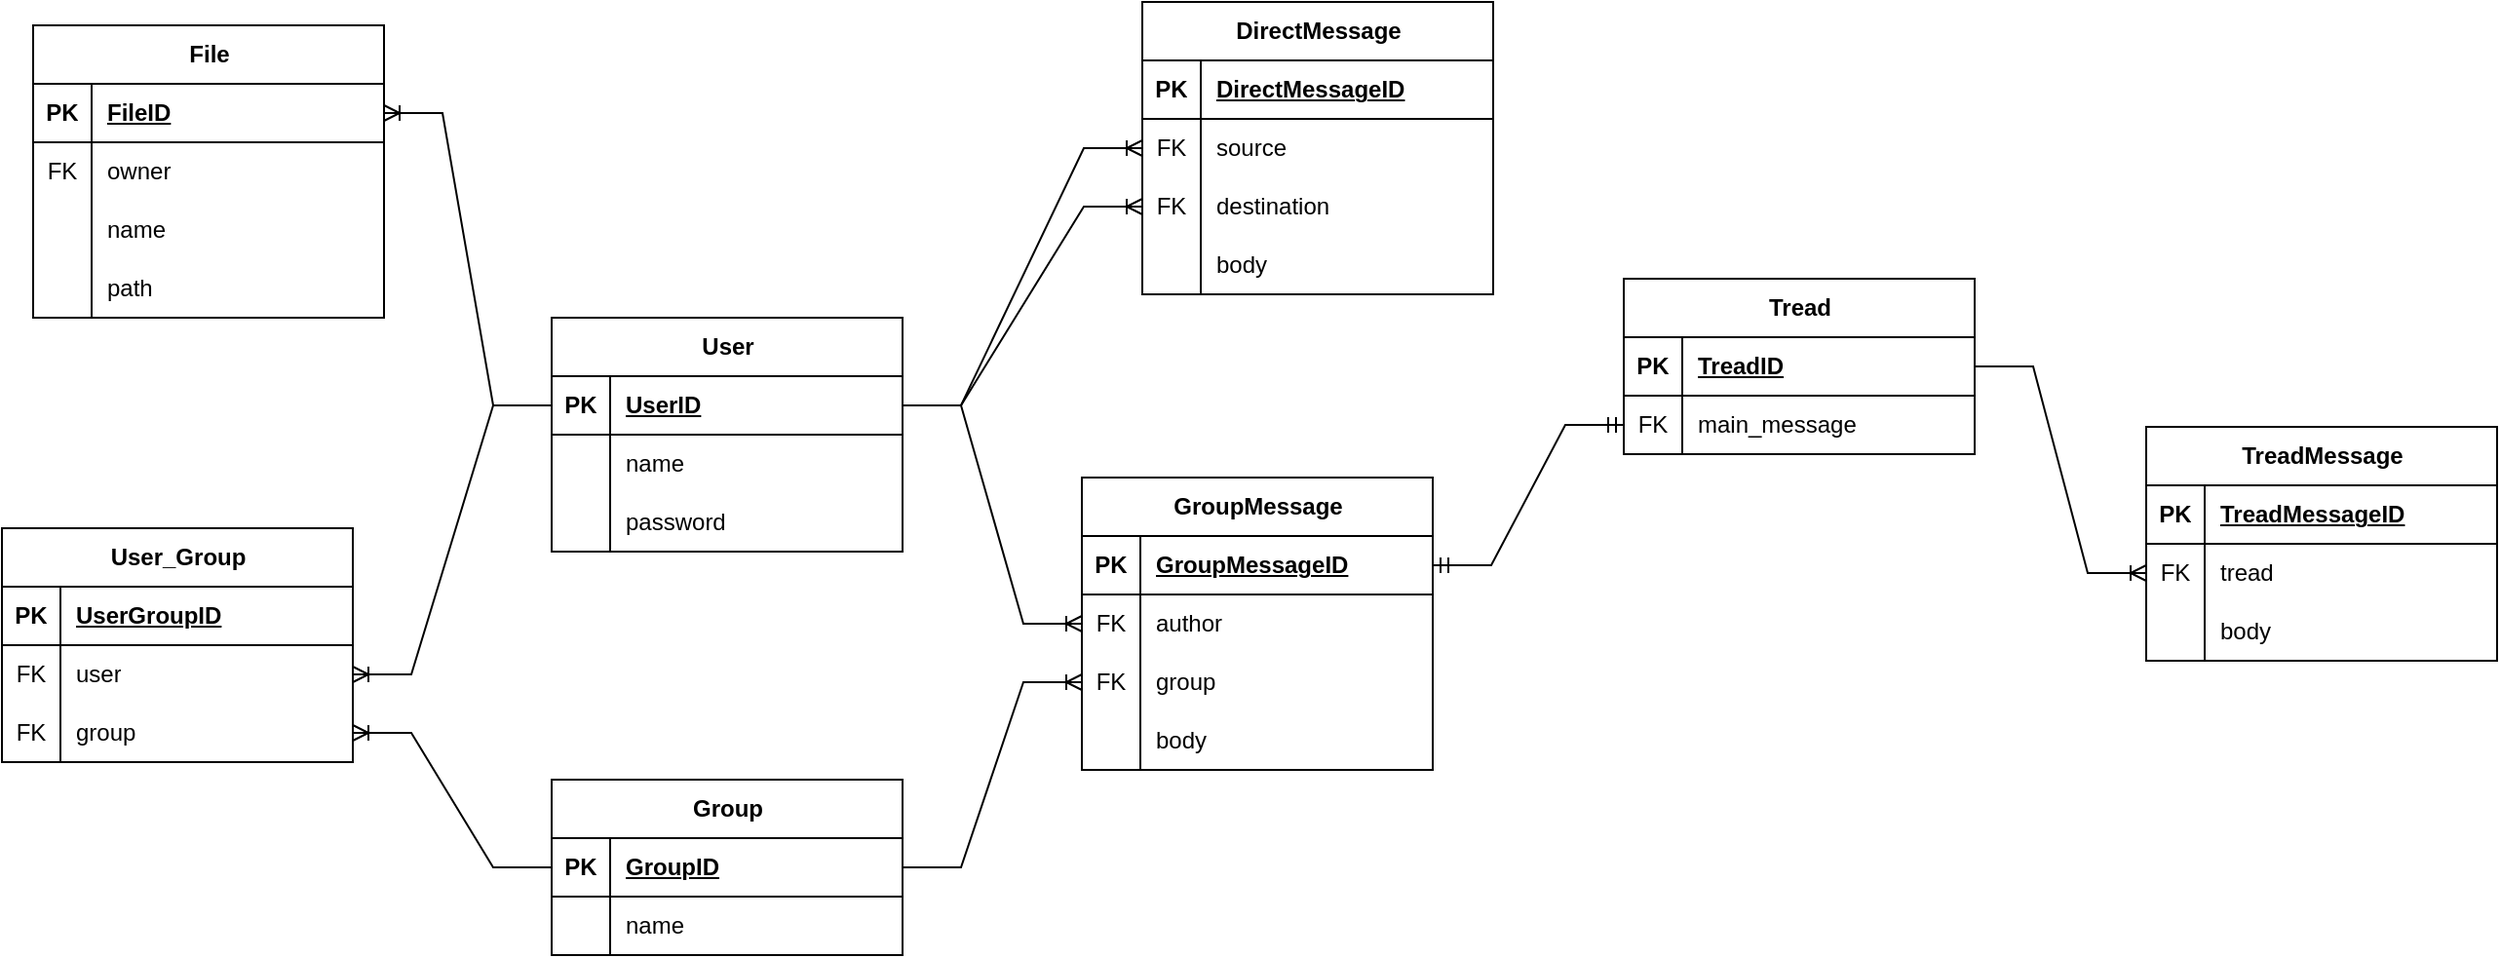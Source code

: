 <mxfile version="21.2.9" type="device">
  <diagram name="Страница 1" id="1nA0WZ2N4aNJdT7n0Q3k">
    <mxGraphModel dx="1812" dy="1139" grid="0" gridSize="10" guides="1" tooltips="1" connect="1" arrows="1" fold="1" page="0" pageScale="1" pageWidth="827" pageHeight="1169" math="0" shadow="0">
      <root>
        <mxCell id="0" />
        <mxCell id="1" parent="0" />
        <mxCell id="NtBwI1jEtirIIGO1JtB6-1" value="User" style="shape=table;startSize=30;container=1;collapsible=1;childLayout=tableLayout;fixedRows=1;rowLines=0;fontStyle=1;align=center;resizeLast=1;html=1;" vertex="1" parent="1">
          <mxGeometry x="191" y="149" width="180" height="120" as="geometry" />
        </mxCell>
        <mxCell id="NtBwI1jEtirIIGO1JtB6-2" value="" style="shape=tableRow;horizontal=0;startSize=0;swimlaneHead=0;swimlaneBody=0;fillColor=none;collapsible=0;dropTarget=0;points=[[0,0.5],[1,0.5]];portConstraint=eastwest;top=0;left=0;right=0;bottom=1;" vertex="1" parent="NtBwI1jEtirIIGO1JtB6-1">
          <mxGeometry y="30" width="180" height="30" as="geometry" />
        </mxCell>
        <mxCell id="NtBwI1jEtirIIGO1JtB6-3" value="PK" style="shape=partialRectangle;connectable=0;fillColor=none;top=0;left=0;bottom=0;right=0;fontStyle=1;overflow=hidden;whiteSpace=wrap;html=1;" vertex="1" parent="NtBwI1jEtirIIGO1JtB6-2">
          <mxGeometry width="30" height="30" as="geometry">
            <mxRectangle width="30" height="30" as="alternateBounds" />
          </mxGeometry>
        </mxCell>
        <mxCell id="NtBwI1jEtirIIGO1JtB6-4" value="UserID" style="shape=partialRectangle;connectable=0;fillColor=none;top=0;left=0;bottom=0;right=0;align=left;spacingLeft=6;fontStyle=5;overflow=hidden;whiteSpace=wrap;html=1;" vertex="1" parent="NtBwI1jEtirIIGO1JtB6-2">
          <mxGeometry x="30" width="150" height="30" as="geometry">
            <mxRectangle width="150" height="30" as="alternateBounds" />
          </mxGeometry>
        </mxCell>
        <mxCell id="NtBwI1jEtirIIGO1JtB6-5" value="" style="shape=tableRow;horizontal=0;startSize=0;swimlaneHead=0;swimlaneBody=0;fillColor=none;collapsible=0;dropTarget=0;points=[[0,0.5],[1,0.5]];portConstraint=eastwest;top=0;left=0;right=0;bottom=0;" vertex="1" parent="NtBwI1jEtirIIGO1JtB6-1">
          <mxGeometry y="60" width="180" height="30" as="geometry" />
        </mxCell>
        <mxCell id="NtBwI1jEtirIIGO1JtB6-6" value="" style="shape=partialRectangle;connectable=0;fillColor=none;top=0;left=0;bottom=0;right=0;editable=1;overflow=hidden;whiteSpace=wrap;html=1;" vertex="1" parent="NtBwI1jEtirIIGO1JtB6-5">
          <mxGeometry width="30" height="30" as="geometry">
            <mxRectangle width="30" height="30" as="alternateBounds" />
          </mxGeometry>
        </mxCell>
        <mxCell id="NtBwI1jEtirIIGO1JtB6-7" value="name" style="shape=partialRectangle;connectable=0;fillColor=none;top=0;left=0;bottom=0;right=0;align=left;spacingLeft=6;overflow=hidden;whiteSpace=wrap;html=1;" vertex="1" parent="NtBwI1jEtirIIGO1JtB6-5">
          <mxGeometry x="30" width="150" height="30" as="geometry">
            <mxRectangle width="150" height="30" as="alternateBounds" />
          </mxGeometry>
        </mxCell>
        <mxCell id="NtBwI1jEtirIIGO1JtB6-8" value="" style="shape=tableRow;horizontal=0;startSize=0;swimlaneHead=0;swimlaneBody=0;fillColor=none;collapsible=0;dropTarget=0;points=[[0,0.5],[1,0.5]];portConstraint=eastwest;top=0;left=0;right=0;bottom=0;" vertex="1" parent="NtBwI1jEtirIIGO1JtB6-1">
          <mxGeometry y="90" width="180" height="30" as="geometry" />
        </mxCell>
        <mxCell id="NtBwI1jEtirIIGO1JtB6-9" value="" style="shape=partialRectangle;connectable=0;fillColor=none;top=0;left=0;bottom=0;right=0;editable=1;overflow=hidden;whiteSpace=wrap;html=1;" vertex="1" parent="NtBwI1jEtirIIGO1JtB6-8">
          <mxGeometry width="30" height="30" as="geometry">
            <mxRectangle width="30" height="30" as="alternateBounds" />
          </mxGeometry>
        </mxCell>
        <mxCell id="NtBwI1jEtirIIGO1JtB6-10" value="password" style="shape=partialRectangle;connectable=0;fillColor=none;top=0;left=0;bottom=0;right=0;align=left;spacingLeft=6;overflow=hidden;whiteSpace=wrap;html=1;" vertex="1" parent="NtBwI1jEtirIIGO1JtB6-8">
          <mxGeometry x="30" width="150" height="30" as="geometry">
            <mxRectangle width="150" height="30" as="alternateBounds" />
          </mxGeometry>
        </mxCell>
        <mxCell id="NtBwI1jEtirIIGO1JtB6-14" value="Group" style="shape=table;startSize=30;container=1;collapsible=1;childLayout=tableLayout;fixedRows=1;rowLines=0;fontStyle=1;align=center;resizeLast=1;html=1;" vertex="1" parent="1">
          <mxGeometry x="191" y="386" width="180" height="90" as="geometry" />
        </mxCell>
        <mxCell id="NtBwI1jEtirIIGO1JtB6-15" value="" style="shape=tableRow;horizontal=0;startSize=0;swimlaneHead=0;swimlaneBody=0;fillColor=none;collapsible=0;dropTarget=0;points=[[0,0.5],[1,0.5]];portConstraint=eastwest;top=0;left=0;right=0;bottom=1;" vertex="1" parent="NtBwI1jEtirIIGO1JtB6-14">
          <mxGeometry y="30" width="180" height="30" as="geometry" />
        </mxCell>
        <mxCell id="NtBwI1jEtirIIGO1JtB6-16" value="PK" style="shape=partialRectangle;connectable=0;fillColor=none;top=0;left=0;bottom=0;right=0;fontStyle=1;overflow=hidden;whiteSpace=wrap;html=1;" vertex="1" parent="NtBwI1jEtirIIGO1JtB6-15">
          <mxGeometry width="30" height="30" as="geometry">
            <mxRectangle width="30" height="30" as="alternateBounds" />
          </mxGeometry>
        </mxCell>
        <mxCell id="NtBwI1jEtirIIGO1JtB6-17" value="GroupID" style="shape=partialRectangle;connectable=0;fillColor=none;top=0;left=0;bottom=0;right=0;align=left;spacingLeft=6;fontStyle=5;overflow=hidden;whiteSpace=wrap;html=1;" vertex="1" parent="NtBwI1jEtirIIGO1JtB6-15">
          <mxGeometry x="30" width="150" height="30" as="geometry">
            <mxRectangle width="150" height="30" as="alternateBounds" />
          </mxGeometry>
        </mxCell>
        <mxCell id="NtBwI1jEtirIIGO1JtB6-18" value="" style="shape=tableRow;horizontal=0;startSize=0;swimlaneHead=0;swimlaneBody=0;fillColor=none;collapsible=0;dropTarget=0;points=[[0,0.5],[1,0.5]];portConstraint=eastwest;top=0;left=0;right=0;bottom=0;" vertex="1" parent="NtBwI1jEtirIIGO1JtB6-14">
          <mxGeometry y="60" width="180" height="30" as="geometry" />
        </mxCell>
        <mxCell id="NtBwI1jEtirIIGO1JtB6-19" value="" style="shape=partialRectangle;connectable=0;fillColor=none;top=0;left=0;bottom=0;right=0;editable=1;overflow=hidden;whiteSpace=wrap;html=1;" vertex="1" parent="NtBwI1jEtirIIGO1JtB6-18">
          <mxGeometry width="30" height="30" as="geometry">
            <mxRectangle width="30" height="30" as="alternateBounds" />
          </mxGeometry>
        </mxCell>
        <mxCell id="NtBwI1jEtirIIGO1JtB6-20" value="name" style="shape=partialRectangle;connectable=0;fillColor=none;top=0;left=0;bottom=0;right=0;align=left;spacingLeft=6;overflow=hidden;whiteSpace=wrap;html=1;" vertex="1" parent="NtBwI1jEtirIIGO1JtB6-18">
          <mxGeometry x="30" width="150" height="30" as="geometry">
            <mxRectangle width="150" height="30" as="alternateBounds" />
          </mxGeometry>
        </mxCell>
        <mxCell id="NtBwI1jEtirIIGO1JtB6-27" value="GroupMessage" style="shape=table;startSize=30;container=1;collapsible=1;childLayout=tableLayout;fixedRows=1;rowLines=0;fontStyle=1;align=center;resizeLast=1;html=1;" vertex="1" parent="1">
          <mxGeometry x="463" y="231" width="180" height="150" as="geometry" />
        </mxCell>
        <mxCell id="NtBwI1jEtirIIGO1JtB6-28" value="" style="shape=tableRow;horizontal=0;startSize=0;swimlaneHead=0;swimlaneBody=0;fillColor=none;collapsible=0;dropTarget=0;points=[[0,0.5],[1,0.5]];portConstraint=eastwest;top=0;left=0;right=0;bottom=1;" vertex="1" parent="NtBwI1jEtirIIGO1JtB6-27">
          <mxGeometry y="30" width="180" height="30" as="geometry" />
        </mxCell>
        <mxCell id="NtBwI1jEtirIIGO1JtB6-29" value="PK" style="shape=partialRectangle;connectable=0;fillColor=none;top=0;left=0;bottom=0;right=0;fontStyle=1;overflow=hidden;whiteSpace=wrap;html=1;" vertex="1" parent="NtBwI1jEtirIIGO1JtB6-28">
          <mxGeometry width="30" height="30" as="geometry">
            <mxRectangle width="30" height="30" as="alternateBounds" />
          </mxGeometry>
        </mxCell>
        <mxCell id="NtBwI1jEtirIIGO1JtB6-30" value="GroupMessageID" style="shape=partialRectangle;connectable=0;fillColor=none;top=0;left=0;bottom=0;right=0;align=left;spacingLeft=6;fontStyle=5;overflow=hidden;whiteSpace=wrap;html=1;" vertex="1" parent="NtBwI1jEtirIIGO1JtB6-28">
          <mxGeometry x="30" width="150" height="30" as="geometry">
            <mxRectangle width="150" height="30" as="alternateBounds" />
          </mxGeometry>
        </mxCell>
        <mxCell id="NtBwI1jEtirIIGO1JtB6-40" value="" style="shape=tableRow;horizontal=0;startSize=0;swimlaneHead=0;swimlaneBody=0;fillColor=none;collapsible=0;dropTarget=0;points=[[0,0.5],[1,0.5]];portConstraint=eastwest;top=0;left=0;right=0;bottom=0;" vertex="1" parent="NtBwI1jEtirIIGO1JtB6-27">
          <mxGeometry y="60" width="180" height="30" as="geometry" />
        </mxCell>
        <mxCell id="NtBwI1jEtirIIGO1JtB6-41" value="FK" style="shape=partialRectangle;connectable=0;fillColor=none;top=0;left=0;bottom=0;right=0;fontStyle=0;overflow=hidden;whiteSpace=wrap;html=1;" vertex="1" parent="NtBwI1jEtirIIGO1JtB6-40">
          <mxGeometry width="30" height="30" as="geometry">
            <mxRectangle width="30" height="30" as="alternateBounds" />
          </mxGeometry>
        </mxCell>
        <mxCell id="NtBwI1jEtirIIGO1JtB6-42" value="author" style="shape=partialRectangle;connectable=0;fillColor=none;top=0;left=0;bottom=0;right=0;align=left;spacingLeft=6;fontStyle=0;overflow=hidden;whiteSpace=wrap;html=1;" vertex="1" parent="NtBwI1jEtirIIGO1JtB6-40">
          <mxGeometry x="30" width="150" height="30" as="geometry">
            <mxRectangle width="150" height="30" as="alternateBounds" />
          </mxGeometry>
        </mxCell>
        <mxCell id="NtBwI1jEtirIIGO1JtB6-45" value="" style="shape=tableRow;horizontal=0;startSize=0;swimlaneHead=0;swimlaneBody=0;fillColor=none;collapsible=0;dropTarget=0;points=[[0,0.5],[1,0.5]];portConstraint=eastwest;top=0;left=0;right=0;bottom=0;" vertex="1" parent="NtBwI1jEtirIIGO1JtB6-27">
          <mxGeometry y="90" width="180" height="30" as="geometry" />
        </mxCell>
        <mxCell id="NtBwI1jEtirIIGO1JtB6-46" value="FK" style="shape=partialRectangle;connectable=0;fillColor=none;top=0;left=0;bottom=0;right=0;fontStyle=0;overflow=hidden;whiteSpace=wrap;html=1;" vertex="1" parent="NtBwI1jEtirIIGO1JtB6-45">
          <mxGeometry width="30" height="30" as="geometry">
            <mxRectangle width="30" height="30" as="alternateBounds" />
          </mxGeometry>
        </mxCell>
        <mxCell id="NtBwI1jEtirIIGO1JtB6-47" value="group" style="shape=partialRectangle;connectable=0;fillColor=none;top=0;left=0;bottom=0;right=0;align=left;spacingLeft=6;fontStyle=0;overflow=hidden;whiteSpace=wrap;html=1;" vertex="1" parent="NtBwI1jEtirIIGO1JtB6-45">
          <mxGeometry x="30" width="150" height="30" as="geometry">
            <mxRectangle width="150" height="30" as="alternateBounds" />
          </mxGeometry>
        </mxCell>
        <mxCell id="NtBwI1jEtirIIGO1JtB6-31" value="" style="shape=tableRow;horizontal=0;startSize=0;swimlaneHead=0;swimlaneBody=0;fillColor=none;collapsible=0;dropTarget=0;points=[[0,0.5],[1,0.5]];portConstraint=eastwest;top=0;left=0;right=0;bottom=0;" vertex="1" parent="NtBwI1jEtirIIGO1JtB6-27">
          <mxGeometry y="120" width="180" height="30" as="geometry" />
        </mxCell>
        <mxCell id="NtBwI1jEtirIIGO1JtB6-32" value="" style="shape=partialRectangle;connectable=0;fillColor=none;top=0;left=0;bottom=0;right=0;editable=1;overflow=hidden;whiteSpace=wrap;html=1;" vertex="1" parent="NtBwI1jEtirIIGO1JtB6-31">
          <mxGeometry width="30" height="30" as="geometry">
            <mxRectangle width="30" height="30" as="alternateBounds" />
          </mxGeometry>
        </mxCell>
        <mxCell id="NtBwI1jEtirIIGO1JtB6-33" value="body" style="shape=partialRectangle;connectable=0;fillColor=none;top=0;left=0;bottom=0;right=0;align=left;spacingLeft=6;overflow=hidden;whiteSpace=wrap;html=1;" vertex="1" parent="NtBwI1jEtirIIGO1JtB6-31">
          <mxGeometry x="30" width="150" height="30" as="geometry">
            <mxRectangle width="150" height="30" as="alternateBounds" />
          </mxGeometry>
        </mxCell>
        <mxCell id="NtBwI1jEtirIIGO1JtB6-44" value="" style="edgeStyle=entityRelationEdgeStyle;fontSize=12;html=1;endArrow=ERoneToMany;rounded=0;" edge="1" parent="1" source="NtBwI1jEtirIIGO1JtB6-2" target="NtBwI1jEtirIIGO1JtB6-40">
          <mxGeometry width="100" height="100" relative="1" as="geometry">
            <mxPoint x="463" y="516" as="sourcePoint" />
            <mxPoint x="563" y="416" as="targetPoint" />
          </mxGeometry>
        </mxCell>
        <mxCell id="NtBwI1jEtirIIGO1JtB6-48" value="" style="edgeStyle=entityRelationEdgeStyle;fontSize=12;html=1;endArrow=ERoneToMany;rounded=0;" edge="1" parent="1" source="NtBwI1jEtirIIGO1JtB6-15" target="NtBwI1jEtirIIGO1JtB6-45">
          <mxGeometry width="100" height="100" relative="1" as="geometry">
            <mxPoint x="469" y="557" as="sourcePoint" />
            <mxPoint x="569" y="457" as="targetPoint" />
          </mxGeometry>
        </mxCell>
        <mxCell id="NtBwI1jEtirIIGO1JtB6-49" value="Tread" style="shape=table;startSize=30;container=1;collapsible=1;childLayout=tableLayout;fixedRows=1;rowLines=0;fontStyle=1;align=center;resizeLast=1;html=1;" vertex="1" parent="1">
          <mxGeometry x="741" y="129" width="180" height="90" as="geometry" />
        </mxCell>
        <mxCell id="NtBwI1jEtirIIGO1JtB6-50" value="" style="shape=tableRow;horizontal=0;startSize=0;swimlaneHead=0;swimlaneBody=0;fillColor=none;collapsible=0;dropTarget=0;points=[[0,0.5],[1,0.5]];portConstraint=eastwest;top=0;left=0;right=0;bottom=1;" vertex="1" parent="NtBwI1jEtirIIGO1JtB6-49">
          <mxGeometry y="30" width="180" height="30" as="geometry" />
        </mxCell>
        <mxCell id="NtBwI1jEtirIIGO1JtB6-51" value="PK" style="shape=partialRectangle;connectable=0;fillColor=none;top=0;left=0;bottom=0;right=0;fontStyle=1;overflow=hidden;whiteSpace=wrap;html=1;" vertex="1" parent="NtBwI1jEtirIIGO1JtB6-50">
          <mxGeometry width="30" height="30" as="geometry">
            <mxRectangle width="30" height="30" as="alternateBounds" />
          </mxGeometry>
        </mxCell>
        <mxCell id="NtBwI1jEtirIIGO1JtB6-52" value="TreadID" style="shape=partialRectangle;connectable=0;fillColor=none;top=0;left=0;bottom=0;right=0;align=left;spacingLeft=6;fontStyle=5;overflow=hidden;whiteSpace=wrap;html=1;" vertex="1" parent="NtBwI1jEtirIIGO1JtB6-50">
          <mxGeometry x="30" width="150" height="30" as="geometry">
            <mxRectangle width="150" height="30" as="alternateBounds" />
          </mxGeometry>
        </mxCell>
        <mxCell id="NtBwI1jEtirIIGO1JtB6-62" value="" style="shape=tableRow;horizontal=0;startSize=0;swimlaneHead=0;swimlaneBody=0;fillColor=none;collapsible=0;dropTarget=0;points=[[0,0.5],[1,0.5]];portConstraint=eastwest;top=0;left=0;right=0;bottom=0;" vertex="1" parent="NtBwI1jEtirIIGO1JtB6-49">
          <mxGeometry y="60" width="180" height="30" as="geometry" />
        </mxCell>
        <mxCell id="NtBwI1jEtirIIGO1JtB6-63" value="FK" style="shape=partialRectangle;connectable=0;fillColor=none;top=0;left=0;bottom=0;right=0;fontStyle=0;overflow=hidden;whiteSpace=wrap;html=1;" vertex="1" parent="NtBwI1jEtirIIGO1JtB6-62">
          <mxGeometry width="30" height="30" as="geometry">
            <mxRectangle width="30" height="30" as="alternateBounds" />
          </mxGeometry>
        </mxCell>
        <mxCell id="NtBwI1jEtirIIGO1JtB6-64" value="main_message" style="shape=partialRectangle;connectable=0;fillColor=none;top=0;left=0;bottom=0;right=0;align=left;spacingLeft=6;fontStyle=0;overflow=hidden;whiteSpace=wrap;html=1;" vertex="1" parent="NtBwI1jEtirIIGO1JtB6-62">
          <mxGeometry x="30" width="150" height="30" as="geometry">
            <mxRectangle width="150" height="30" as="alternateBounds" />
          </mxGeometry>
        </mxCell>
        <mxCell id="NtBwI1jEtirIIGO1JtB6-66" value="" style="edgeStyle=entityRelationEdgeStyle;fontSize=12;html=1;endArrow=ERmandOne;startArrow=ERmandOne;rounded=0;" edge="1" parent="1" source="NtBwI1jEtirIIGO1JtB6-28" target="NtBwI1jEtirIIGO1JtB6-62">
          <mxGeometry width="100" height="100" relative="1" as="geometry">
            <mxPoint x="765" y="381" as="sourcePoint" />
            <mxPoint x="865" y="281" as="targetPoint" />
          </mxGeometry>
        </mxCell>
        <mxCell id="NtBwI1jEtirIIGO1JtB6-67" value="TreadMessage" style="shape=table;startSize=30;container=1;collapsible=1;childLayout=tableLayout;fixedRows=1;rowLines=0;fontStyle=1;align=center;resizeLast=1;html=1;" vertex="1" parent="1">
          <mxGeometry x="1009" y="205" width="180" height="120" as="geometry" />
        </mxCell>
        <mxCell id="NtBwI1jEtirIIGO1JtB6-68" value="" style="shape=tableRow;horizontal=0;startSize=0;swimlaneHead=0;swimlaneBody=0;fillColor=none;collapsible=0;dropTarget=0;points=[[0,0.5],[1,0.5]];portConstraint=eastwest;top=0;left=0;right=0;bottom=1;" vertex="1" parent="NtBwI1jEtirIIGO1JtB6-67">
          <mxGeometry y="30" width="180" height="30" as="geometry" />
        </mxCell>
        <mxCell id="NtBwI1jEtirIIGO1JtB6-69" value="PK" style="shape=partialRectangle;connectable=0;fillColor=none;top=0;left=0;bottom=0;right=0;fontStyle=1;overflow=hidden;whiteSpace=wrap;html=1;" vertex="1" parent="NtBwI1jEtirIIGO1JtB6-68">
          <mxGeometry width="30" height="30" as="geometry">
            <mxRectangle width="30" height="30" as="alternateBounds" />
          </mxGeometry>
        </mxCell>
        <mxCell id="NtBwI1jEtirIIGO1JtB6-70" value="TreadMessageID" style="shape=partialRectangle;connectable=0;fillColor=none;top=0;left=0;bottom=0;right=0;align=left;spacingLeft=6;fontStyle=5;overflow=hidden;whiteSpace=wrap;html=1;" vertex="1" parent="NtBwI1jEtirIIGO1JtB6-68">
          <mxGeometry x="30" width="150" height="30" as="geometry">
            <mxRectangle width="150" height="30" as="alternateBounds" />
          </mxGeometry>
        </mxCell>
        <mxCell id="NtBwI1jEtirIIGO1JtB6-80" value="" style="shape=tableRow;horizontal=0;startSize=0;swimlaneHead=0;swimlaneBody=0;fillColor=none;collapsible=0;dropTarget=0;points=[[0,0.5],[1,0.5]];portConstraint=eastwest;top=0;left=0;right=0;bottom=0;" vertex="1" parent="NtBwI1jEtirIIGO1JtB6-67">
          <mxGeometry y="60" width="180" height="30" as="geometry" />
        </mxCell>
        <mxCell id="NtBwI1jEtirIIGO1JtB6-81" value="FK" style="shape=partialRectangle;connectable=0;fillColor=none;top=0;left=0;bottom=0;right=0;fontStyle=0;overflow=hidden;whiteSpace=wrap;html=1;" vertex="1" parent="NtBwI1jEtirIIGO1JtB6-80">
          <mxGeometry width="30" height="30" as="geometry">
            <mxRectangle width="30" height="30" as="alternateBounds" />
          </mxGeometry>
        </mxCell>
        <mxCell id="NtBwI1jEtirIIGO1JtB6-82" value="tread" style="shape=partialRectangle;connectable=0;fillColor=none;top=0;left=0;bottom=0;right=0;align=left;spacingLeft=6;fontStyle=0;overflow=hidden;whiteSpace=wrap;html=1;" vertex="1" parent="NtBwI1jEtirIIGO1JtB6-80">
          <mxGeometry x="30" width="150" height="30" as="geometry">
            <mxRectangle width="150" height="30" as="alternateBounds" />
          </mxGeometry>
        </mxCell>
        <mxCell id="NtBwI1jEtirIIGO1JtB6-71" value="" style="shape=tableRow;horizontal=0;startSize=0;swimlaneHead=0;swimlaneBody=0;fillColor=none;collapsible=0;dropTarget=0;points=[[0,0.5],[1,0.5]];portConstraint=eastwest;top=0;left=0;right=0;bottom=0;" vertex="1" parent="NtBwI1jEtirIIGO1JtB6-67">
          <mxGeometry y="90" width="180" height="30" as="geometry" />
        </mxCell>
        <mxCell id="NtBwI1jEtirIIGO1JtB6-72" value="" style="shape=partialRectangle;connectable=0;fillColor=none;top=0;left=0;bottom=0;right=0;editable=1;overflow=hidden;whiteSpace=wrap;html=1;" vertex="1" parent="NtBwI1jEtirIIGO1JtB6-71">
          <mxGeometry width="30" height="30" as="geometry">
            <mxRectangle width="30" height="30" as="alternateBounds" />
          </mxGeometry>
        </mxCell>
        <mxCell id="NtBwI1jEtirIIGO1JtB6-73" value="body" style="shape=partialRectangle;connectable=0;fillColor=none;top=0;left=0;bottom=0;right=0;align=left;spacingLeft=6;overflow=hidden;whiteSpace=wrap;html=1;" vertex="1" parent="NtBwI1jEtirIIGO1JtB6-71">
          <mxGeometry x="30" width="150" height="30" as="geometry">
            <mxRectangle width="150" height="30" as="alternateBounds" />
          </mxGeometry>
        </mxCell>
        <mxCell id="NtBwI1jEtirIIGO1JtB6-83" value="" style="edgeStyle=entityRelationEdgeStyle;fontSize=12;html=1;endArrow=ERoneToMany;rounded=0;" edge="1" parent="1" source="NtBwI1jEtirIIGO1JtB6-50" target="NtBwI1jEtirIIGO1JtB6-80">
          <mxGeometry width="100" height="100" relative="1" as="geometry">
            <mxPoint x="784" y="481" as="sourcePoint" />
            <mxPoint x="884" y="381" as="targetPoint" />
          </mxGeometry>
        </mxCell>
        <mxCell id="NtBwI1jEtirIIGO1JtB6-84" value="DirectMessage" style="shape=table;startSize=30;container=1;collapsible=1;childLayout=tableLayout;fixedRows=1;rowLines=0;fontStyle=1;align=center;resizeLast=1;html=1;" vertex="1" parent="1">
          <mxGeometry x="494" y="-13" width="180" height="150" as="geometry" />
        </mxCell>
        <mxCell id="NtBwI1jEtirIIGO1JtB6-85" value="" style="shape=tableRow;horizontal=0;startSize=0;swimlaneHead=0;swimlaneBody=0;fillColor=none;collapsible=0;dropTarget=0;points=[[0,0.5],[1,0.5]];portConstraint=eastwest;top=0;left=0;right=0;bottom=1;" vertex="1" parent="NtBwI1jEtirIIGO1JtB6-84">
          <mxGeometry y="30" width="180" height="30" as="geometry" />
        </mxCell>
        <mxCell id="NtBwI1jEtirIIGO1JtB6-86" value="PK" style="shape=partialRectangle;connectable=0;fillColor=none;top=0;left=0;bottom=0;right=0;fontStyle=1;overflow=hidden;whiteSpace=wrap;html=1;" vertex="1" parent="NtBwI1jEtirIIGO1JtB6-85">
          <mxGeometry width="30" height="30" as="geometry">
            <mxRectangle width="30" height="30" as="alternateBounds" />
          </mxGeometry>
        </mxCell>
        <mxCell id="NtBwI1jEtirIIGO1JtB6-87" value="DirectMessageID" style="shape=partialRectangle;connectable=0;fillColor=none;top=0;left=0;bottom=0;right=0;align=left;spacingLeft=6;fontStyle=5;overflow=hidden;whiteSpace=wrap;html=1;" vertex="1" parent="NtBwI1jEtirIIGO1JtB6-85">
          <mxGeometry x="30" width="150" height="30" as="geometry">
            <mxRectangle width="150" height="30" as="alternateBounds" />
          </mxGeometry>
        </mxCell>
        <mxCell id="NtBwI1jEtirIIGO1JtB6-97" value="" style="shape=tableRow;horizontal=0;startSize=0;swimlaneHead=0;swimlaneBody=0;fillColor=none;collapsible=0;dropTarget=0;points=[[0,0.5],[1,0.5]];portConstraint=eastwest;top=0;left=0;right=0;bottom=0;" vertex="1" parent="NtBwI1jEtirIIGO1JtB6-84">
          <mxGeometry y="60" width="180" height="30" as="geometry" />
        </mxCell>
        <mxCell id="NtBwI1jEtirIIGO1JtB6-98" value="FK" style="shape=partialRectangle;connectable=0;fillColor=none;top=0;left=0;bottom=0;right=0;fontStyle=0;overflow=hidden;whiteSpace=wrap;html=1;" vertex="1" parent="NtBwI1jEtirIIGO1JtB6-97">
          <mxGeometry width="30" height="30" as="geometry">
            <mxRectangle width="30" height="30" as="alternateBounds" />
          </mxGeometry>
        </mxCell>
        <mxCell id="NtBwI1jEtirIIGO1JtB6-99" value="source" style="shape=partialRectangle;connectable=0;fillColor=none;top=0;left=0;bottom=0;right=0;align=left;spacingLeft=6;fontStyle=0;overflow=hidden;whiteSpace=wrap;html=1;" vertex="1" parent="NtBwI1jEtirIIGO1JtB6-97">
          <mxGeometry x="30" width="150" height="30" as="geometry">
            <mxRectangle width="150" height="30" as="alternateBounds" />
          </mxGeometry>
        </mxCell>
        <mxCell id="NtBwI1jEtirIIGO1JtB6-100" value="" style="shape=tableRow;horizontal=0;startSize=0;swimlaneHead=0;swimlaneBody=0;fillColor=none;collapsible=0;dropTarget=0;points=[[0,0.5],[1,0.5]];portConstraint=eastwest;top=0;left=0;right=0;bottom=0;" vertex="1" parent="NtBwI1jEtirIIGO1JtB6-84">
          <mxGeometry y="90" width="180" height="30" as="geometry" />
        </mxCell>
        <mxCell id="NtBwI1jEtirIIGO1JtB6-101" value="FK" style="shape=partialRectangle;connectable=0;fillColor=none;top=0;left=0;bottom=0;right=0;fontStyle=0;overflow=hidden;whiteSpace=wrap;html=1;" vertex="1" parent="NtBwI1jEtirIIGO1JtB6-100">
          <mxGeometry width="30" height="30" as="geometry">
            <mxRectangle width="30" height="30" as="alternateBounds" />
          </mxGeometry>
        </mxCell>
        <mxCell id="NtBwI1jEtirIIGO1JtB6-102" value="destination" style="shape=partialRectangle;connectable=0;fillColor=none;top=0;left=0;bottom=0;right=0;align=left;spacingLeft=6;fontStyle=0;overflow=hidden;whiteSpace=wrap;html=1;" vertex="1" parent="NtBwI1jEtirIIGO1JtB6-100">
          <mxGeometry x="30" width="150" height="30" as="geometry">
            <mxRectangle width="150" height="30" as="alternateBounds" />
          </mxGeometry>
        </mxCell>
        <mxCell id="NtBwI1jEtirIIGO1JtB6-88" value="" style="shape=tableRow;horizontal=0;startSize=0;swimlaneHead=0;swimlaneBody=0;fillColor=none;collapsible=0;dropTarget=0;points=[[0,0.5],[1,0.5]];portConstraint=eastwest;top=0;left=0;right=0;bottom=0;" vertex="1" parent="NtBwI1jEtirIIGO1JtB6-84">
          <mxGeometry y="120" width="180" height="30" as="geometry" />
        </mxCell>
        <mxCell id="NtBwI1jEtirIIGO1JtB6-89" value="" style="shape=partialRectangle;connectable=0;fillColor=none;top=0;left=0;bottom=0;right=0;editable=1;overflow=hidden;whiteSpace=wrap;html=1;" vertex="1" parent="NtBwI1jEtirIIGO1JtB6-88">
          <mxGeometry width="30" height="30" as="geometry">
            <mxRectangle width="30" height="30" as="alternateBounds" />
          </mxGeometry>
        </mxCell>
        <mxCell id="NtBwI1jEtirIIGO1JtB6-90" value="body" style="shape=partialRectangle;connectable=0;fillColor=none;top=0;left=0;bottom=0;right=0;align=left;spacingLeft=6;overflow=hidden;whiteSpace=wrap;html=1;" vertex="1" parent="NtBwI1jEtirIIGO1JtB6-88">
          <mxGeometry x="30" width="150" height="30" as="geometry">
            <mxRectangle width="150" height="30" as="alternateBounds" />
          </mxGeometry>
        </mxCell>
        <mxCell id="NtBwI1jEtirIIGO1JtB6-103" value="" style="edgeStyle=entityRelationEdgeStyle;fontSize=12;html=1;endArrow=ERoneToMany;rounded=0;" edge="1" parent="1" source="NtBwI1jEtirIIGO1JtB6-2" target="NtBwI1jEtirIIGO1JtB6-97">
          <mxGeometry width="100" height="100" relative="1" as="geometry">
            <mxPoint x="332" y="80" as="sourcePoint" />
            <mxPoint x="432" y="-20" as="targetPoint" />
          </mxGeometry>
        </mxCell>
        <mxCell id="NtBwI1jEtirIIGO1JtB6-104" value="" style="edgeStyle=entityRelationEdgeStyle;fontSize=12;html=1;endArrow=ERoneToMany;rounded=0;" edge="1" parent="1" source="NtBwI1jEtirIIGO1JtB6-2" target="NtBwI1jEtirIIGO1JtB6-100">
          <mxGeometry width="100" height="100" relative="1" as="geometry">
            <mxPoint x="477" y="351" as="sourcePoint" />
            <mxPoint x="577" y="251" as="targetPoint" />
          </mxGeometry>
        </mxCell>
        <mxCell id="NtBwI1jEtirIIGO1JtB6-105" value="File" style="shape=table;startSize=30;container=1;collapsible=1;childLayout=tableLayout;fixedRows=1;rowLines=0;fontStyle=1;align=center;resizeLast=1;html=1;" vertex="1" parent="1">
          <mxGeometry x="-75" y="-1" width="180" height="150" as="geometry" />
        </mxCell>
        <mxCell id="NtBwI1jEtirIIGO1JtB6-106" value="" style="shape=tableRow;horizontal=0;startSize=0;swimlaneHead=0;swimlaneBody=0;fillColor=none;collapsible=0;dropTarget=0;points=[[0,0.5],[1,0.5]];portConstraint=eastwest;top=0;left=0;right=0;bottom=1;" vertex="1" parent="NtBwI1jEtirIIGO1JtB6-105">
          <mxGeometry y="30" width="180" height="30" as="geometry" />
        </mxCell>
        <mxCell id="NtBwI1jEtirIIGO1JtB6-107" value="PK" style="shape=partialRectangle;connectable=0;fillColor=none;top=0;left=0;bottom=0;right=0;fontStyle=1;overflow=hidden;whiteSpace=wrap;html=1;" vertex="1" parent="NtBwI1jEtirIIGO1JtB6-106">
          <mxGeometry width="30" height="30" as="geometry">
            <mxRectangle width="30" height="30" as="alternateBounds" />
          </mxGeometry>
        </mxCell>
        <mxCell id="NtBwI1jEtirIIGO1JtB6-108" value="FileID" style="shape=partialRectangle;connectable=0;fillColor=none;top=0;left=0;bottom=0;right=0;align=left;spacingLeft=6;fontStyle=5;overflow=hidden;whiteSpace=wrap;html=1;" vertex="1" parent="NtBwI1jEtirIIGO1JtB6-106">
          <mxGeometry x="30" width="150" height="30" as="geometry">
            <mxRectangle width="150" height="30" as="alternateBounds" />
          </mxGeometry>
        </mxCell>
        <mxCell id="NtBwI1jEtirIIGO1JtB6-118" value="" style="shape=tableRow;horizontal=0;startSize=0;swimlaneHead=0;swimlaneBody=0;fillColor=none;collapsible=0;dropTarget=0;points=[[0,0.5],[1,0.5]];portConstraint=eastwest;top=0;left=0;right=0;bottom=0;" vertex="1" parent="NtBwI1jEtirIIGO1JtB6-105">
          <mxGeometry y="60" width="180" height="30" as="geometry" />
        </mxCell>
        <mxCell id="NtBwI1jEtirIIGO1JtB6-119" value="FK" style="shape=partialRectangle;connectable=0;fillColor=none;top=0;left=0;bottom=0;right=0;fontStyle=0;overflow=hidden;whiteSpace=wrap;html=1;" vertex="1" parent="NtBwI1jEtirIIGO1JtB6-118">
          <mxGeometry width="30" height="30" as="geometry">
            <mxRectangle width="30" height="30" as="alternateBounds" />
          </mxGeometry>
        </mxCell>
        <mxCell id="NtBwI1jEtirIIGO1JtB6-120" value="owner" style="shape=partialRectangle;connectable=0;fillColor=none;top=0;left=0;bottom=0;right=0;align=left;spacingLeft=6;fontStyle=0;overflow=hidden;whiteSpace=wrap;html=1;" vertex="1" parent="NtBwI1jEtirIIGO1JtB6-118">
          <mxGeometry x="30" width="150" height="30" as="geometry">
            <mxRectangle width="150" height="30" as="alternateBounds" />
          </mxGeometry>
        </mxCell>
        <mxCell id="NtBwI1jEtirIIGO1JtB6-109" value="" style="shape=tableRow;horizontal=0;startSize=0;swimlaneHead=0;swimlaneBody=0;fillColor=none;collapsible=0;dropTarget=0;points=[[0,0.5],[1,0.5]];portConstraint=eastwest;top=0;left=0;right=0;bottom=0;" vertex="1" parent="NtBwI1jEtirIIGO1JtB6-105">
          <mxGeometry y="90" width="180" height="30" as="geometry" />
        </mxCell>
        <mxCell id="NtBwI1jEtirIIGO1JtB6-110" value="" style="shape=partialRectangle;connectable=0;fillColor=none;top=0;left=0;bottom=0;right=0;editable=1;overflow=hidden;whiteSpace=wrap;html=1;" vertex="1" parent="NtBwI1jEtirIIGO1JtB6-109">
          <mxGeometry width="30" height="30" as="geometry">
            <mxRectangle width="30" height="30" as="alternateBounds" />
          </mxGeometry>
        </mxCell>
        <mxCell id="NtBwI1jEtirIIGO1JtB6-111" value="name" style="shape=partialRectangle;connectable=0;fillColor=none;top=0;left=0;bottom=0;right=0;align=left;spacingLeft=6;overflow=hidden;whiteSpace=wrap;html=1;" vertex="1" parent="NtBwI1jEtirIIGO1JtB6-109">
          <mxGeometry x="30" width="150" height="30" as="geometry">
            <mxRectangle width="150" height="30" as="alternateBounds" />
          </mxGeometry>
        </mxCell>
        <mxCell id="NtBwI1jEtirIIGO1JtB6-112" value="" style="shape=tableRow;horizontal=0;startSize=0;swimlaneHead=0;swimlaneBody=0;fillColor=none;collapsible=0;dropTarget=0;points=[[0,0.5],[1,0.5]];portConstraint=eastwest;top=0;left=0;right=0;bottom=0;" vertex="1" parent="NtBwI1jEtirIIGO1JtB6-105">
          <mxGeometry y="120" width="180" height="30" as="geometry" />
        </mxCell>
        <mxCell id="NtBwI1jEtirIIGO1JtB6-113" value="" style="shape=partialRectangle;connectable=0;fillColor=none;top=0;left=0;bottom=0;right=0;editable=1;overflow=hidden;whiteSpace=wrap;html=1;" vertex="1" parent="NtBwI1jEtirIIGO1JtB6-112">
          <mxGeometry width="30" height="30" as="geometry">
            <mxRectangle width="30" height="30" as="alternateBounds" />
          </mxGeometry>
        </mxCell>
        <mxCell id="NtBwI1jEtirIIGO1JtB6-114" value="path" style="shape=partialRectangle;connectable=0;fillColor=none;top=0;left=0;bottom=0;right=0;align=left;spacingLeft=6;overflow=hidden;whiteSpace=wrap;html=1;" vertex="1" parent="NtBwI1jEtirIIGO1JtB6-112">
          <mxGeometry x="30" width="150" height="30" as="geometry">
            <mxRectangle width="150" height="30" as="alternateBounds" />
          </mxGeometry>
        </mxCell>
        <mxCell id="NtBwI1jEtirIIGO1JtB6-121" value="" style="edgeStyle=entityRelationEdgeStyle;fontSize=12;html=1;endArrow=ERoneToMany;rounded=0;" edge="1" parent="1" source="NtBwI1jEtirIIGO1JtB6-2" target="NtBwI1jEtirIIGO1JtB6-106">
          <mxGeometry width="100" height="100" relative="1" as="geometry">
            <mxPoint x="476" y="351" as="sourcePoint" />
            <mxPoint x="576" y="251" as="targetPoint" />
          </mxGeometry>
        </mxCell>
        <mxCell id="NtBwI1jEtirIIGO1JtB6-122" value="User_Group" style="shape=table;startSize=30;container=1;collapsible=1;childLayout=tableLayout;fixedRows=1;rowLines=0;fontStyle=1;align=center;resizeLast=1;html=1;" vertex="1" parent="1">
          <mxGeometry x="-91" y="257" width="180" height="120" as="geometry" />
        </mxCell>
        <mxCell id="NtBwI1jEtirIIGO1JtB6-123" value="" style="shape=tableRow;horizontal=0;startSize=0;swimlaneHead=0;swimlaneBody=0;fillColor=none;collapsible=0;dropTarget=0;points=[[0,0.5],[1,0.5]];portConstraint=eastwest;top=0;left=0;right=0;bottom=1;" vertex="1" parent="NtBwI1jEtirIIGO1JtB6-122">
          <mxGeometry y="30" width="180" height="30" as="geometry" />
        </mxCell>
        <mxCell id="NtBwI1jEtirIIGO1JtB6-124" value="PK" style="shape=partialRectangle;connectable=0;fillColor=none;top=0;left=0;bottom=0;right=0;fontStyle=1;overflow=hidden;whiteSpace=wrap;html=1;" vertex="1" parent="NtBwI1jEtirIIGO1JtB6-123">
          <mxGeometry width="30" height="30" as="geometry">
            <mxRectangle width="30" height="30" as="alternateBounds" />
          </mxGeometry>
        </mxCell>
        <mxCell id="NtBwI1jEtirIIGO1JtB6-125" value="UserGroupID" style="shape=partialRectangle;connectable=0;fillColor=none;top=0;left=0;bottom=0;right=0;align=left;spacingLeft=6;fontStyle=5;overflow=hidden;whiteSpace=wrap;html=1;" vertex="1" parent="NtBwI1jEtirIIGO1JtB6-123">
          <mxGeometry x="30" width="150" height="30" as="geometry">
            <mxRectangle width="150" height="30" as="alternateBounds" />
          </mxGeometry>
        </mxCell>
        <mxCell id="NtBwI1jEtirIIGO1JtB6-135" value="" style="shape=tableRow;horizontal=0;startSize=0;swimlaneHead=0;swimlaneBody=0;fillColor=none;collapsible=0;dropTarget=0;points=[[0,0.5],[1,0.5]];portConstraint=eastwest;top=0;left=0;right=0;bottom=0;" vertex="1" parent="NtBwI1jEtirIIGO1JtB6-122">
          <mxGeometry y="60" width="180" height="30" as="geometry" />
        </mxCell>
        <mxCell id="NtBwI1jEtirIIGO1JtB6-136" value="FK" style="shape=partialRectangle;connectable=0;fillColor=none;top=0;left=0;bottom=0;right=0;fontStyle=0;overflow=hidden;whiteSpace=wrap;html=1;" vertex="1" parent="NtBwI1jEtirIIGO1JtB6-135">
          <mxGeometry width="30" height="30" as="geometry">
            <mxRectangle width="30" height="30" as="alternateBounds" />
          </mxGeometry>
        </mxCell>
        <mxCell id="NtBwI1jEtirIIGO1JtB6-137" value="user" style="shape=partialRectangle;connectable=0;fillColor=none;top=0;left=0;bottom=0;right=0;align=left;spacingLeft=6;fontStyle=0;overflow=hidden;whiteSpace=wrap;html=1;" vertex="1" parent="NtBwI1jEtirIIGO1JtB6-135">
          <mxGeometry x="30" width="150" height="30" as="geometry">
            <mxRectangle width="150" height="30" as="alternateBounds" />
          </mxGeometry>
        </mxCell>
        <mxCell id="NtBwI1jEtirIIGO1JtB6-138" value="" style="shape=tableRow;horizontal=0;startSize=0;swimlaneHead=0;swimlaneBody=0;fillColor=none;collapsible=0;dropTarget=0;points=[[0,0.5],[1,0.5]];portConstraint=eastwest;top=0;left=0;right=0;bottom=0;" vertex="1" parent="NtBwI1jEtirIIGO1JtB6-122">
          <mxGeometry y="90" width="180" height="30" as="geometry" />
        </mxCell>
        <mxCell id="NtBwI1jEtirIIGO1JtB6-139" value="FK" style="shape=partialRectangle;connectable=0;fillColor=none;top=0;left=0;bottom=0;right=0;fontStyle=0;overflow=hidden;whiteSpace=wrap;html=1;" vertex="1" parent="NtBwI1jEtirIIGO1JtB6-138">
          <mxGeometry width="30" height="30" as="geometry">
            <mxRectangle width="30" height="30" as="alternateBounds" />
          </mxGeometry>
        </mxCell>
        <mxCell id="NtBwI1jEtirIIGO1JtB6-140" value="group" style="shape=partialRectangle;connectable=0;fillColor=none;top=0;left=0;bottom=0;right=0;align=left;spacingLeft=6;fontStyle=0;overflow=hidden;whiteSpace=wrap;html=1;" vertex="1" parent="NtBwI1jEtirIIGO1JtB6-138">
          <mxGeometry x="30" width="150" height="30" as="geometry">
            <mxRectangle width="150" height="30" as="alternateBounds" />
          </mxGeometry>
        </mxCell>
        <mxCell id="NtBwI1jEtirIIGO1JtB6-141" value="" style="edgeStyle=entityRelationEdgeStyle;fontSize=12;html=1;endArrow=ERoneToMany;rounded=0;" edge="1" parent="1" source="NtBwI1jEtirIIGO1JtB6-2" target="NtBwI1jEtirIIGO1JtB6-135">
          <mxGeometry width="100" height="100" relative="1" as="geometry">
            <mxPoint x="50" y="550" as="sourcePoint" />
            <mxPoint x="150" y="450" as="targetPoint" />
          </mxGeometry>
        </mxCell>
        <mxCell id="NtBwI1jEtirIIGO1JtB6-142" value="" style="edgeStyle=entityRelationEdgeStyle;fontSize=12;html=1;endArrow=ERoneToMany;rounded=0;" edge="1" parent="1" source="NtBwI1jEtirIIGO1JtB6-15" target="NtBwI1jEtirIIGO1JtB6-138">
          <mxGeometry width="100" height="100" relative="1" as="geometry">
            <mxPoint x="476" y="351" as="sourcePoint" />
            <mxPoint x="576" y="251" as="targetPoint" />
          </mxGeometry>
        </mxCell>
      </root>
    </mxGraphModel>
  </diagram>
</mxfile>
